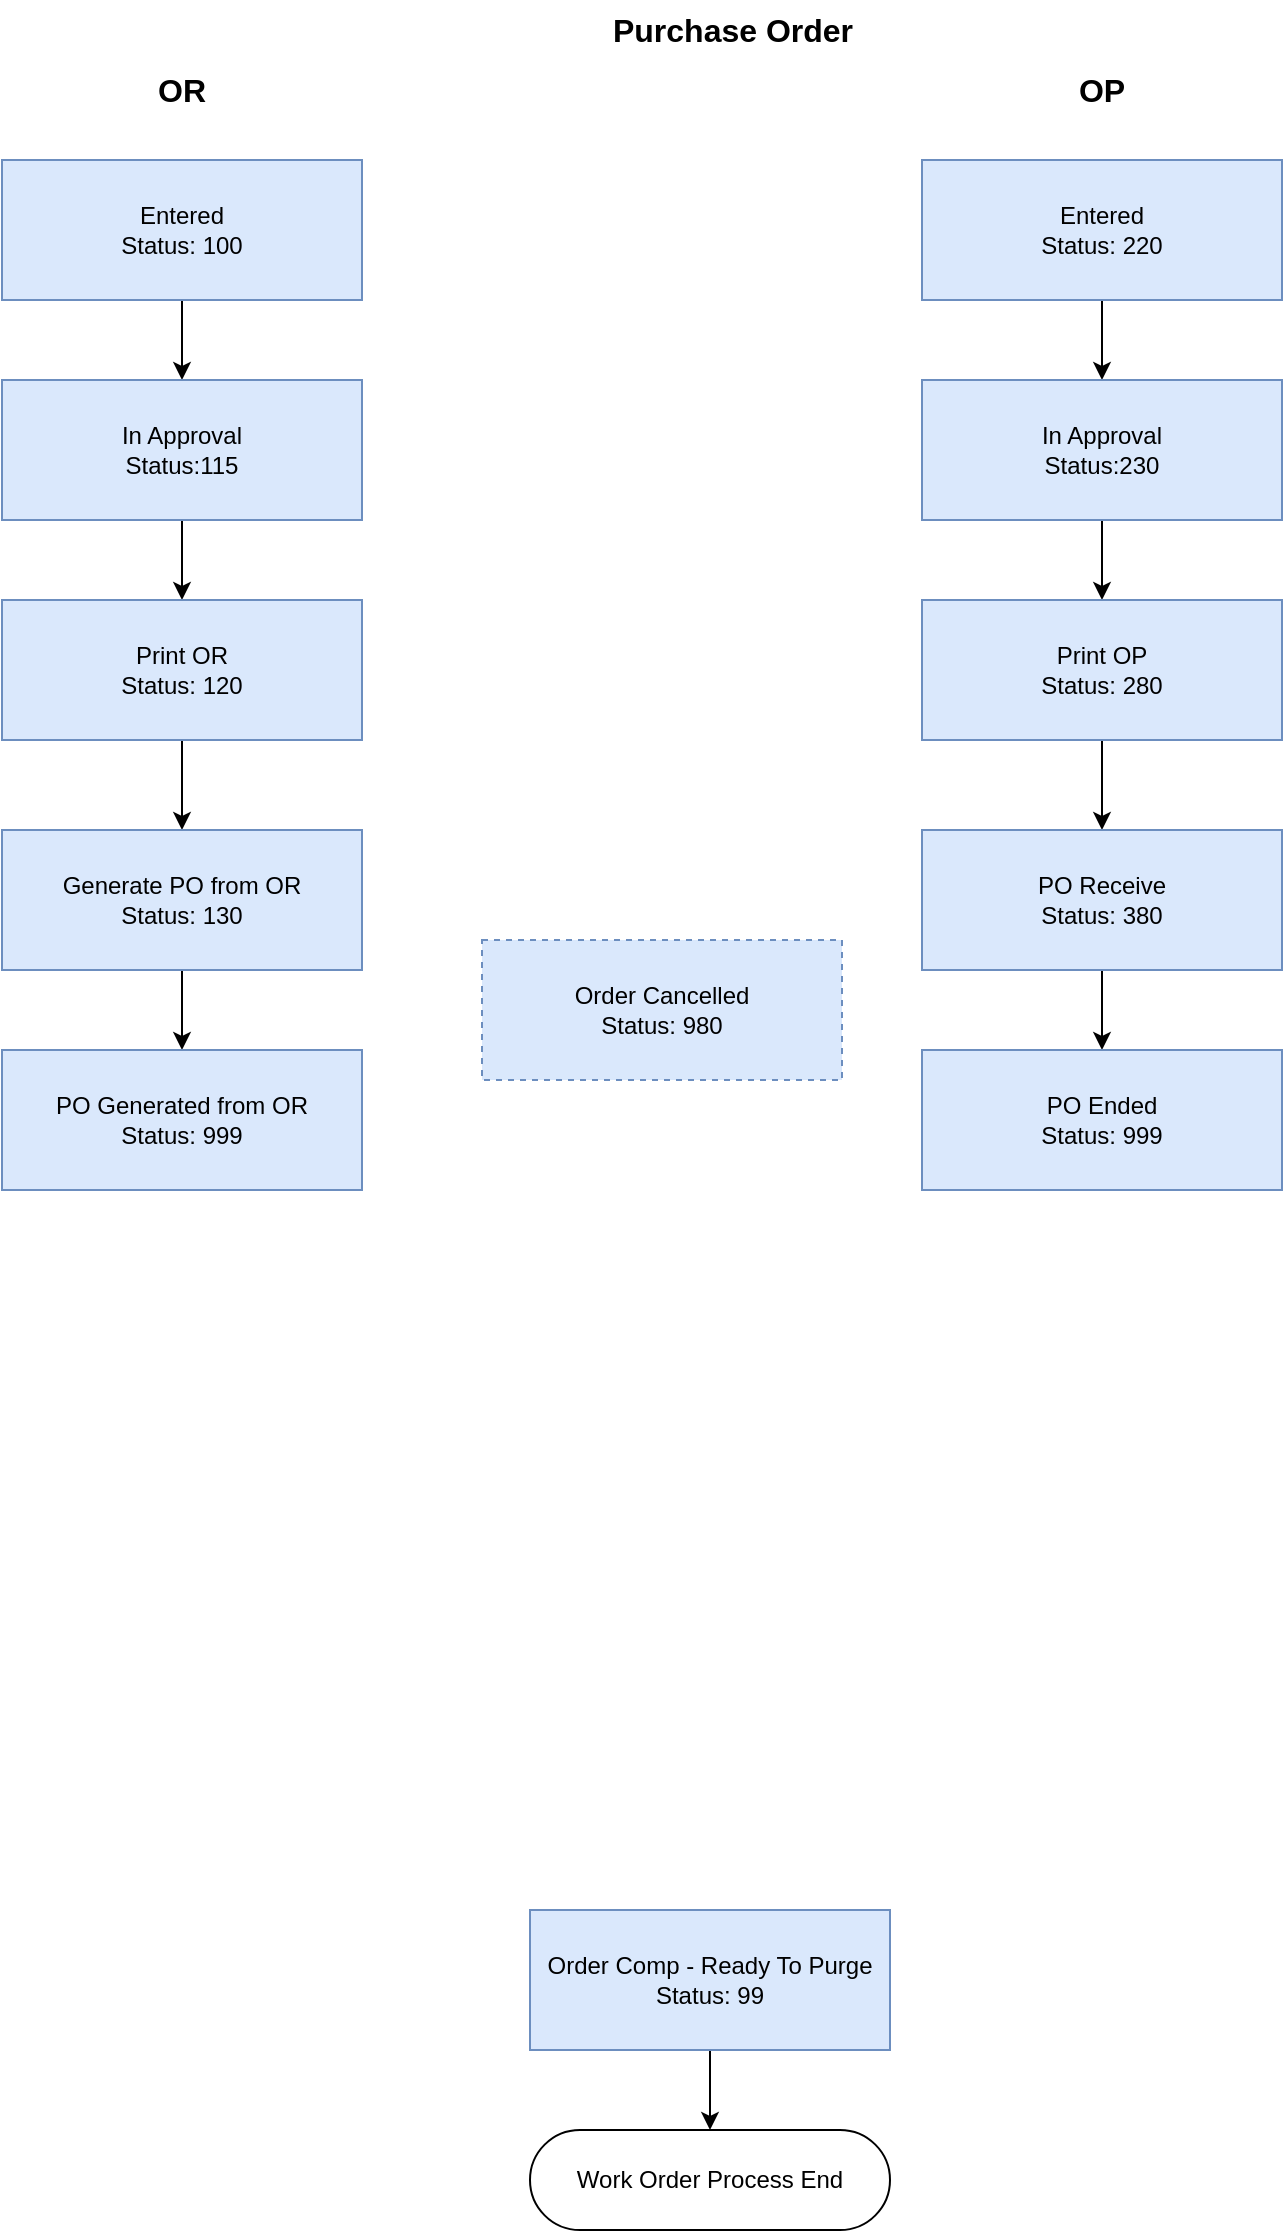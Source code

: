 <mxfile>
    <diagram id="NIP8vCB4eId5Prm6ArUl" name="Page-1">
        <mxGraphModel dx="1170" dy="583" grid="1" gridSize="10" guides="1" tooltips="1" connect="1" arrows="1" fold="1" page="1" pageScale="1" pageWidth="827" pageHeight="1169" math="0" shadow="0">
            <root>
                <mxCell id="0"/>
                <mxCell id="1" parent="0"/>
                <mxCell id="59" value="" style="edgeStyle=none;html=1;" parent="1" source="2" target="58" edge="1">
                    <mxGeometry relative="1" as="geometry"/>
                </mxCell>
                <mxCell id="2" value="Entered&lt;br&gt;Status: 100" style="rounded=0;whiteSpace=wrap;html=1;fillColor=#dae8fc;strokeColor=#6c8ebf;" parent="1" vertex="1">
                    <mxGeometry x="60" y="90" width="180" height="70" as="geometry"/>
                </mxCell>
                <mxCell id="42" value="Work Order Process End" style="rounded=1;whiteSpace=wrap;html=1;arcSize=50;" parent="1" vertex="1">
                    <mxGeometry x="324" y="1075" width="180" height="50" as="geometry"/>
                </mxCell>
                <mxCell id="44" value="&lt;font style=&quot;font-size: 16px&quot;&gt;&lt;b&gt;OR&lt;/b&gt;&lt;/font&gt;" style="text;html=1;strokeColor=none;fillColor=none;align=center;verticalAlign=middle;whiteSpace=wrap;rounded=0;fontFamily=Helvetica;fontSize=12;fontColor=default;" parent="1" vertex="1">
                    <mxGeometry x="90" y="40" width="120" height="30" as="geometry"/>
                </mxCell>
                <mxCell id="55" value="&lt;font style=&quot;font-size: 16px&quot;&gt;&lt;b&gt;Purchase Order&lt;br&gt;&lt;/b&gt;&lt;/font&gt;" style="text;html=1;strokeColor=none;fillColor=none;align=center;verticalAlign=middle;whiteSpace=wrap;rounded=0;fontFamily=Helvetica;fontSize=12;fontColor=default;" parent="1" vertex="1">
                    <mxGeometry x="191" y="10" width="469" height="30" as="geometry"/>
                </mxCell>
                <mxCell id="61" value="" style="edgeStyle=none;html=1;" parent="1" source="58" target="60" edge="1">
                    <mxGeometry relative="1" as="geometry"/>
                </mxCell>
                <mxCell id="58" value="In Approval&lt;br&gt;Status:115" style="rounded=0;whiteSpace=wrap;html=1;fillColor=#dae8fc;strokeColor=#6c8ebf;" parent="1" vertex="1">
                    <mxGeometry x="60" y="200" width="180" height="70" as="geometry"/>
                </mxCell>
                <mxCell id="114" value="" style="edgeStyle=none;html=1;" parent="1" source="60" target="113" edge="1">
                    <mxGeometry relative="1" as="geometry"/>
                </mxCell>
                <mxCell id="60" value="Print OR&lt;br&gt;Status: 120" style="rounded=0;whiteSpace=wrap;html=1;fillColor=#dae8fc;strokeColor=#6c8ebf;" parent="1" vertex="1">
                    <mxGeometry x="60" y="310" width="180" height="70" as="geometry"/>
                </mxCell>
                <mxCell id="70" value="" style="edgeStyle=none;html=1;" parent="1" source="68" target="42" edge="1">
                    <mxGeometry relative="1" as="geometry"/>
                </mxCell>
                <mxCell id="68" value="Order Comp - Ready To Purge&lt;br&gt;Status: 99" style="rounded=0;whiteSpace=wrap;html=1;fillColor=#dae8fc;strokeColor=#6c8ebf;" parent="1" vertex="1">
                    <mxGeometry x="324" y="965" width="180" height="70" as="geometry"/>
                </mxCell>
                <mxCell id="116" value="" style="edgeStyle=none;html=1;" parent="1" source="113" target="115" edge="1">
                    <mxGeometry relative="1" as="geometry"/>
                </mxCell>
                <mxCell id="113" value="Generate PO from OR&lt;br&gt;Status: 130" style="rounded=0;whiteSpace=wrap;html=1;fillColor=#dae8fc;strokeColor=#6c8ebf;" parent="1" vertex="1">
                    <mxGeometry x="60" y="425" width="180" height="70" as="geometry"/>
                </mxCell>
                <mxCell id="115" value="PO Generated from OR&lt;br&gt;Status: 999" style="rounded=0;whiteSpace=wrap;html=1;fillColor=#dae8fc;strokeColor=#6c8ebf;" parent="1" vertex="1">
                    <mxGeometry x="60" y="535" width="180" height="70" as="geometry"/>
                </mxCell>
                <mxCell id="118" value="&lt;font style=&quot;font-size: 16px&quot;&gt;&lt;b&gt;OP&lt;br&gt;&lt;/b&gt;&lt;/font&gt;" style="text;html=1;strokeColor=none;fillColor=none;align=center;verticalAlign=middle;whiteSpace=wrap;rounded=0;fontFamily=Helvetica;fontSize=12;fontColor=default;" parent="1" vertex="1">
                    <mxGeometry x="550" y="40" width="120" height="30" as="geometry"/>
                </mxCell>
                <mxCell id="119" value="" style="edgeStyle=none;html=1;" parent="1" source="120" target="122" edge="1">
                    <mxGeometry relative="1" as="geometry"/>
                </mxCell>
                <mxCell id="120" value="Entered&lt;br&gt;Status: 220" style="rounded=0;whiteSpace=wrap;html=1;fillColor=#dae8fc;strokeColor=#6c8ebf;" parent="1" vertex="1">
                    <mxGeometry x="520" y="90" width="180" height="70" as="geometry"/>
                </mxCell>
                <mxCell id="121" value="" style="edgeStyle=none;html=1;" parent="1" source="122" target="124" edge="1">
                    <mxGeometry relative="1" as="geometry"/>
                </mxCell>
                <mxCell id="122" value="In Approval&lt;br&gt;Status:230" style="rounded=0;whiteSpace=wrap;html=1;fillColor=#dae8fc;strokeColor=#6c8ebf;" parent="1" vertex="1">
                    <mxGeometry x="520" y="200" width="180" height="70" as="geometry"/>
                </mxCell>
                <mxCell id="123" value="" style="edgeStyle=none;html=1;" parent="1" source="124" target="126" edge="1">
                    <mxGeometry relative="1" as="geometry"/>
                </mxCell>
                <mxCell id="124" value="Print OP&lt;br&gt;Status: 280" style="rounded=0;whiteSpace=wrap;html=1;fillColor=#dae8fc;strokeColor=#6c8ebf;" parent="1" vertex="1">
                    <mxGeometry x="520" y="310" width="180" height="70" as="geometry"/>
                </mxCell>
                <mxCell id="125" value="" style="edgeStyle=none;html=1;" parent="1" source="126" target="127" edge="1">
                    <mxGeometry relative="1" as="geometry"/>
                </mxCell>
                <mxCell id="126" value="PO Receive&lt;br&gt;Status: 380" style="rounded=0;whiteSpace=wrap;html=1;fillColor=#dae8fc;strokeColor=#6c8ebf;" parent="1" vertex="1">
                    <mxGeometry x="520" y="425" width="180" height="70" as="geometry"/>
                </mxCell>
                <mxCell id="127" value="PO Ended&lt;br&gt;Status: 999" style="rounded=0;whiteSpace=wrap;html=1;fillColor=#dae8fc;strokeColor=#6c8ebf;" parent="1" vertex="1">
                    <mxGeometry x="520" y="535" width="180" height="70" as="geometry"/>
                </mxCell>
                <mxCell id="128" value="Order Cancelled&lt;br&gt;Status: 980" style="rounded=0;whiteSpace=wrap;html=1;fillColor=#dae8fc;strokeColor=#6c8ebf;dashed=1;" vertex="1" parent="1">
                    <mxGeometry x="300" y="480" width="180" height="70" as="geometry"/>
                </mxCell>
            </root>
        </mxGraphModel>
    </diagram>
</mxfile>